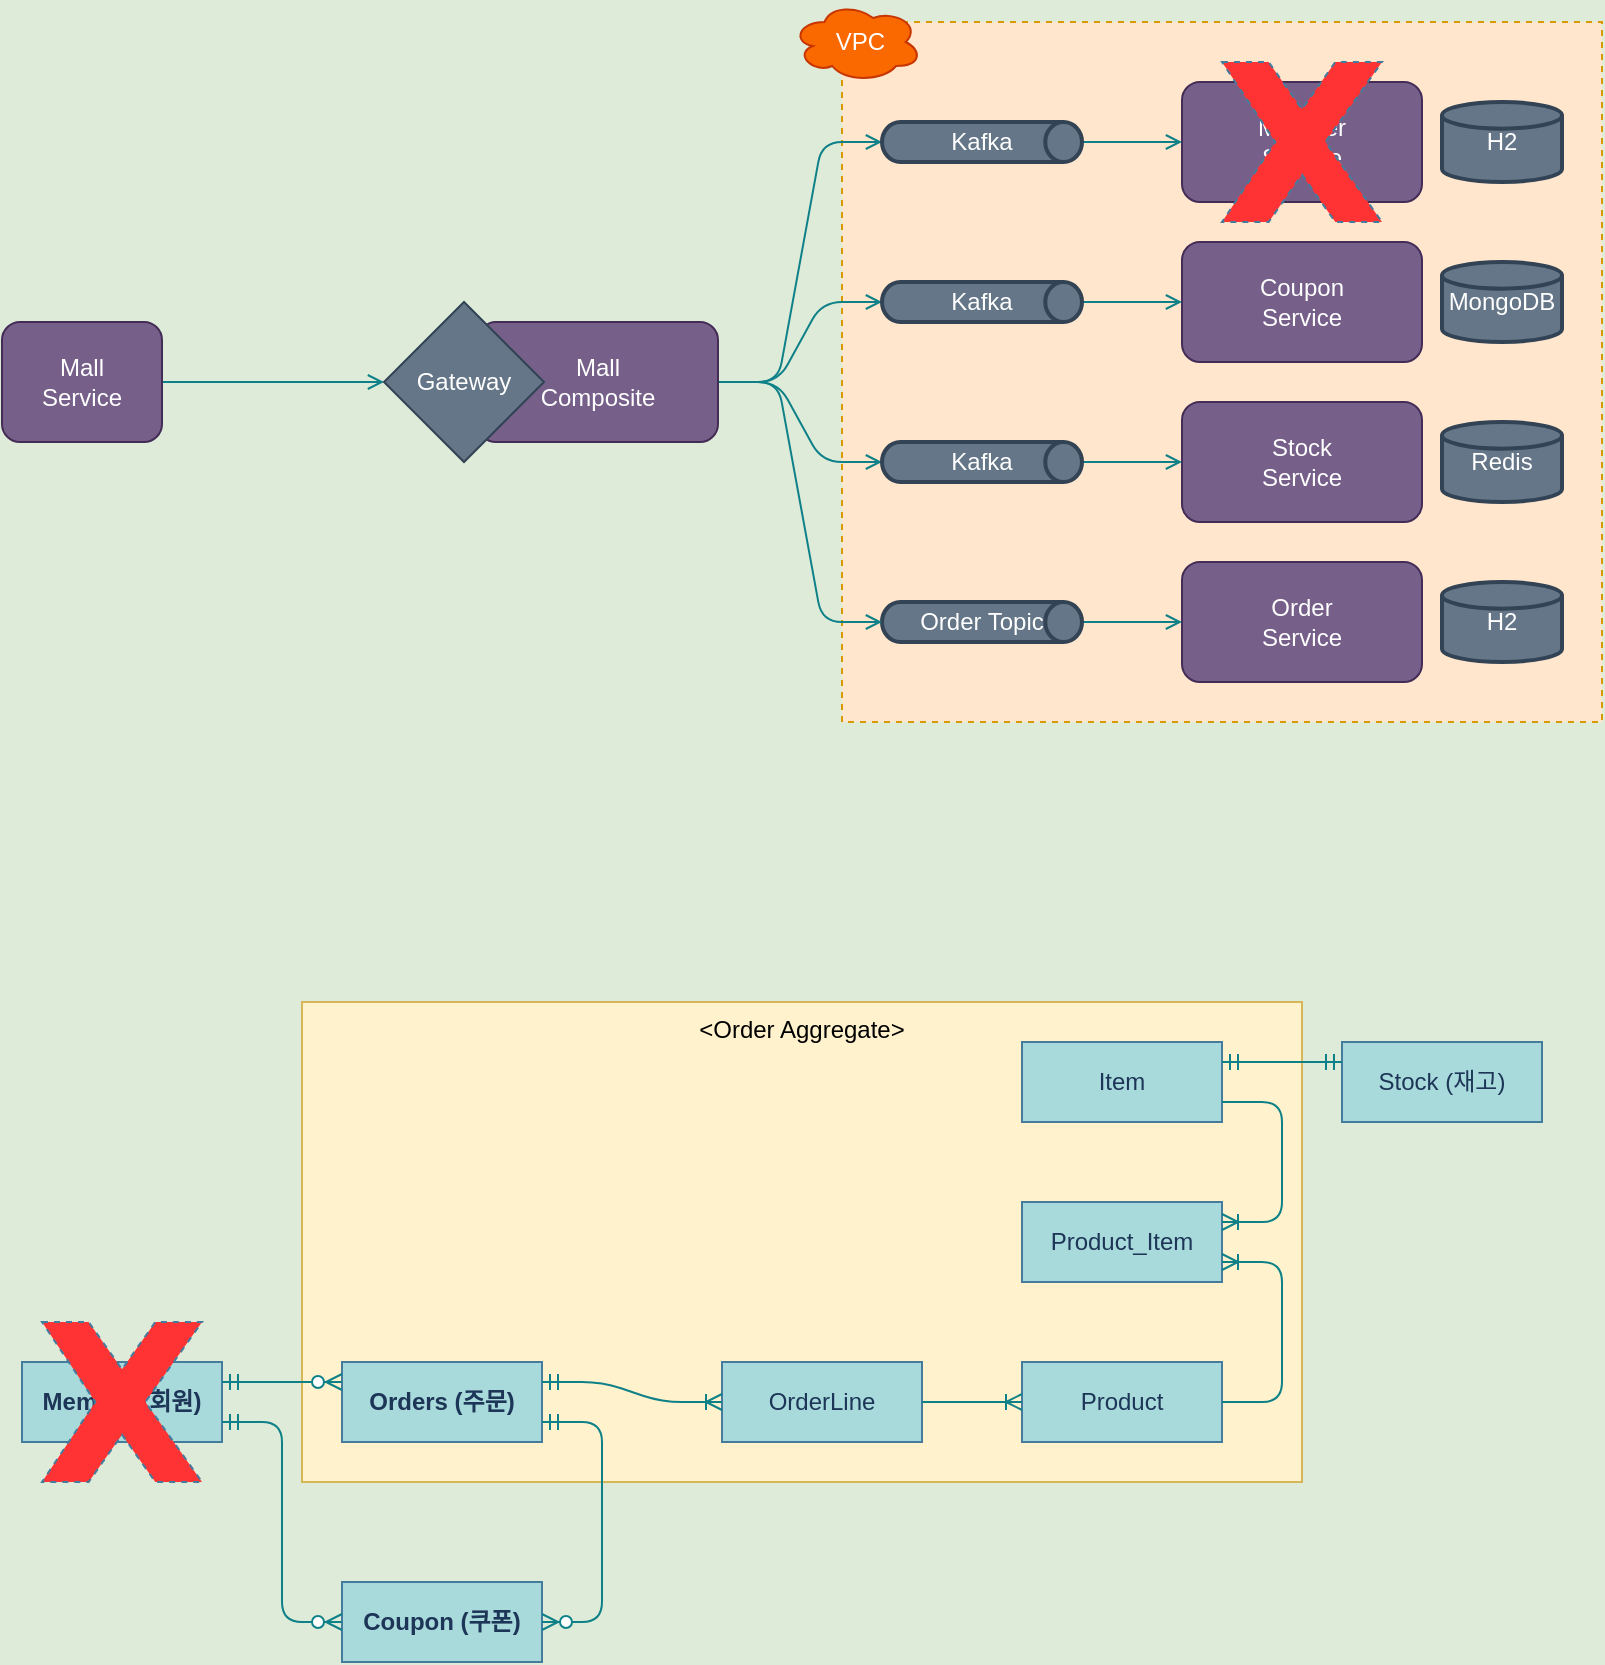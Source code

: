 <mxfile version="13.9.9" type="device"><diagram id="R2lEEEUBdFMjLlhIrx00" name="Page-1"><mxGraphModel dx="910" dy="846" grid="1" gridSize="10" guides="1" tooltips="1" connect="1" arrows="1" fold="1" page="1" pageScale="1" pageWidth="850" pageHeight="1100" background="#DEEBD8" math="0" shadow="0" extFonts="Permanent Marker^https://fonts.googleapis.com/css?family=Permanent+Marker"><root><mxCell id="0"/><mxCell id="1" parent="0"/><mxCell id="hkUC5d2hlP7rf3umbqAU-60" value="" style="rounded=0;whiteSpace=wrap;html=1;startSize=30;strokeColor=#d79b00;fillColor=#ffe6cc;fontSize=12;verticalAlign=top;dashed=1;" vertex="1" parent="1"><mxGeometry x="450" y="10" width="380" height="350" as="geometry"/></mxCell><mxCell id="hkUC5d2hlP7rf3umbqAU-45" value="&lt;font color=&quot;#000000&quot;&gt;&amp;lt;Order Aggregate&amp;gt;&lt;/font&gt;" style="rounded=0;whiteSpace=wrap;html=1;startSize=30;strokeColor=#d6b656;fillColor=#fff2cc;fontSize=12;verticalAlign=top;" vertex="1" parent="1"><mxGeometry x="180" y="500" width="500" height="240" as="geometry"/></mxCell><mxCell id="hkUC5d2hlP7rf3umbqAU-1" value="&lt;span&gt;Orders (주문)&lt;/span&gt;" style="whiteSpace=wrap;html=1;align=center;fillColor=#A8DADC;strokeColor=#457B9D;fontColor=#1D3557;fontStyle=1;startSize=30;" vertex="1" parent="1"><mxGeometry x="200" y="680" width="100" height="40" as="geometry"/></mxCell><mxCell id="hkUC5d2hlP7rf3umbqAU-5" value="&lt;span style=&quot;font-weight: 700&quot;&gt;Coupon (쿠폰)&lt;/span&gt;" style="whiteSpace=wrap;html=1;align=center;startSize=30;strokeColor=#457B9D;fillColor=#A8DADC;fontColor=#1D3557;" vertex="1" parent="1"><mxGeometry x="200" y="790" width="100" height="40" as="geometry"/></mxCell><mxCell id="hkUC5d2hlP7rf3umbqAU-6" value="&lt;span style=&quot;font-weight: 700&quot;&gt;Member (회원)&lt;/span&gt;" style="whiteSpace=wrap;html=1;align=center;startSize=30;strokeColor=#457B9D;fillColor=#A8DADC;fontColor=#1D3557;" vertex="1" parent="1"><mxGeometry x="40" y="680" width="100" height="40" as="geometry"/></mxCell><mxCell id="hkUC5d2hlP7rf3umbqAU-8" value="OrderLine" style="whiteSpace=wrap;html=1;align=center;startSize=30;strokeColor=#457B9D;fillColor=#A8DADC;fontColor=#1D3557;" vertex="1" parent="1"><mxGeometry x="390" y="680" width="100" height="40" as="geometry"/></mxCell><mxCell id="hkUC5d2hlP7rf3umbqAU-9" value="Product" style="whiteSpace=wrap;html=1;align=center;startSize=30;strokeColor=#457B9D;fillColor=#A8DADC;fontColor=#1D3557;" vertex="1" parent="1"><mxGeometry x="540" y="680" width="100" height="40" as="geometry"/></mxCell><mxCell id="hkUC5d2hlP7rf3umbqAU-10" value="Product_Item" style="whiteSpace=wrap;html=1;align=center;startSize=30;strokeColor=#457B9D;fillColor=#A8DADC;fontColor=#1D3557;" vertex="1" parent="1"><mxGeometry x="540" y="600" width="100" height="40" as="geometry"/></mxCell><mxCell id="hkUC5d2hlP7rf3umbqAU-19" value="" style="edgeStyle=entityRelationEdgeStyle;fontSize=12;html=1;endArrow=ERoneToMany;startArrow=ERmandOne;strokeColor=#0e8088;fillColor=#b0e3e6;entryX=0;entryY=0.5;entryDx=0;entryDy=0;exitX=1;exitY=0.25;exitDx=0;exitDy=0;" edge="1" parent="1" source="hkUC5d2hlP7rf3umbqAU-1" target="hkUC5d2hlP7rf3umbqAU-8"><mxGeometry width="100" height="100" relative="1" as="geometry"><mxPoint x="260" y="880" as="sourcePoint"/><mxPoint x="360" y="780" as="targetPoint"/></mxGeometry></mxCell><mxCell id="hkUC5d2hlP7rf3umbqAU-20" value="Order&lt;br&gt;Service" style="rounded=1;whiteSpace=wrap;html=1;startSize=30;strokeColor=#432D57;fillColor=#76608a;fontSize=12;fontColor=#ffffff;" vertex="1" parent="1"><mxGeometry x="620" y="280" width="120" height="60" as="geometry"/></mxCell><mxCell id="hkUC5d2hlP7rf3umbqAU-21" value="Coupon&lt;br&gt;Service" style="rounded=1;whiteSpace=wrap;html=1;startSize=30;strokeColor=#432D57;fillColor=#76608a;fontSize=12;fontColor=#ffffff;" vertex="1" parent="1"><mxGeometry x="620" y="120" width="120" height="60" as="geometry"/></mxCell><mxCell id="hkUC5d2hlP7rf3umbqAU-22" value="Member&lt;br&gt;Service" style="rounded=1;whiteSpace=wrap;html=1;startSize=30;strokeColor=#432D57;fillColor=#76608a;fontSize=12;fontColor=#ffffff;" vertex="1" parent="1"><mxGeometry x="620" y="40" width="120" height="60" as="geometry"/></mxCell><mxCell id="hkUC5d2hlP7rf3umbqAU-23" value="Stock&lt;br&gt;Service" style="rounded=1;whiteSpace=wrap;html=1;startSize=30;strokeColor=#432D57;fillColor=#76608a;fontSize=12;fontColor=#ffffff;" vertex="1" parent="1"><mxGeometry x="620" y="200" width="120" height="60" as="geometry"/></mxCell><mxCell id="hkUC5d2hlP7rf3umbqAU-55" style="edgeStyle=entityRelationEdgeStyle;orthogonalLoop=1;jettySize=auto;html=1;exitX=1;exitY=0.5;exitDx=0;exitDy=0;exitPerimeter=0;endArrow=open;endFill=0;strokeColor=#0e8088;fillColor=#b0e3e6;fontSize=12;" edge="1" parent="1" source="hkUC5d2hlP7rf3umbqAU-24" target="hkUC5d2hlP7rf3umbqAU-20"><mxGeometry relative="1" as="geometry"/></mxCell><mxCell id="hkUC5d2hlP7rf3umbqAU-24" value="Order Topic" style="strokeWidth=2;html=1;shape=mxgraph.flowchart.direct_data;whiteSpace=wrap;startSize=30;fillColor=#647687;fontSize=12;strokeColor=#314354;fontColor=#ffffff;" vertex="1" parent="1"><mxGeometry x="470" y="300" width="100" height="20" as="geometry"/></mxCell><mxCell id="hkUC5d2hlP7rf3umbqAU-51" style="edgeStyle=entityRelationEdgeStyle;orthogonalLoop=1;jettySize=auto;html=1;exitX=1;exitY=0.5;exitDx=0;exitDy=0;entryX=0;entryY=0.5;entryDx=0;entryDy=0;endArrow=open;strokeColor=#0e8088;fillColor=#b0e3e6;fontSize=12;endFill=0;" edge="1" parent="1" source="hkUC5d2hlP7rf3umbqAU-26" target="hkUC5d2hlP7rf3umbqAU-25"><mxGeometry relative="1" as="geometry"/></mxCell><mxCell id="hkUC5d2hlP7rf3umbqAU-26" value="Mall&lt;br&gt;Service" style="rounded=1;whiteSpace=wrap;html=1;startSize=30;strokeColor=#432D57;fillColor=#76608a;fontSize=12;fontColor=#ffffff;" vertex="1" parent="1"><mxGeometry x="30" y="160" width="80" height="60" as="geometry"/></mxCell><mxCell id="hkUC5d2hlP7rf3umbqAU-27" value="Redis" style="strokeWidth=2;html=1;shape=mxgraph.flowchart.database;whiteSpace=wrap;startSize=30;fillColor=#647687;fontSize=12;fontColor=#ffffff;strokeColor=#314354;" vertex="1" parent="1"><mxGeometry x="750" y="210" width="60" height="40" as="geometry"/></mxCell><mxCell id="hkUC5d2hlP7rf3umbqAU-28" value="H2" style="strokeWidth=2;html=1;shape=mxgraph.flowchart.database;whiteSpace=wrap;startSize=30;fillColor=#647687;fontSize=12;fontColor=#ffffff;strokeColor=#314354;" vertex="1" parent="1"><mxGeometry x="750" y="290" width="60" height="40" as="geometry"/></mxCell><mxCell id="hkUC5d2hlP7rf3umbqAU-29" value="MongoDB" style="strokeWidth=2;html=1;shape=mxgraph.flowchart.database;whiteSpace=wrap;startSize=30;fillColor=#647687;fontSize=12;fontColor=#ffffff;strokeColor=#314354;" vertex="1" parent="1"><mxGeometry x="750" y="130" width="60" height="40" as="geometry"/></mxCell><mxCell id="hkUC5d2hlP7rf3umbqAU-30" value="H2" style="strokeWidth=2;html=1;shape=mxgraph.flowchart.database;whiteSpace=wrap;startSize=30;fillColor=#647687;fontSize=12;fontColor=#ffffff;strokeColor=#314354;" vertex="1" parent="1"><mxGeometry x="750" y="50" width="60" height="40" as="geometry"/></mxCell><mxCell id="hkUC5d2hlP7rf3umbqAU-31" value="" style="edgeStyle=entityRelationEdgeStyle;fontSize=12;html=1;endArrow=ERzeroToMany;startArrow=ERmandOne;strokeColor=#0e8088;fillColor=#b0e3e6;exitX=1;exitY=0.75;exitDx=0;exitDy=0;entryX=0;entryY=0.5;entryDx=0;entryDy=0;" edge="1" parent="1" source="hkUC5d2hlP7rf3umbqAU-6" target="hkUC5d2hlP7rf3umbqAU-5"><mxGeometry width="100" height="100" relative="1" as="geometry"><mxPoint x="100" y="950" as="sourcePoint"/><mxPoint x="200" y="850" as="targetPoint"/></mxGeometry></mxCell><mxCell id="hkUC5d2hlP7rf3umbqAU-32" value="" style="edgeStyle=entityRelationEdgeStyle;fontSize=12;html=1;endArrow=ERzeroToMany;startArrow=ERmandOne;strokeColor=#0e8088;fillColor=#b0e3e6;exitX=1;exitY=0.25;exitDx=0;exitDy=0;entryX=0;entryY=0.25;entryDx=0;entryDy=0;" edge="1" parent="1" source="hkUC5d2hlP7rf3umbqAU-6" target="hkUC5d2hlP7rf3umbqAU-1"><mxGeometry width="100" height="100" relative="1" as="geometry"><mxPoint x="180" y="580" as="sourcePoint"/><mxPoint x="240" y="680" as="targetPoint"/></mxGeometry></mxCell><mxCell id="hkUC5d2hlP7rf3umbqAU-34" value="" style="edgeStyle=entityRelationEdgeStyle;fontSize=12;html=1;endArrow=ERzeroToMany;startArrow=ERmandOne;strokeColor=#0e8088;fillColor=#b0e3e6;exitX=1;exitY=0.75;exitDx=0;exitDy=0;entryX=1;entryY=0.5;entryDx=0;entryDy=0;" edge="1" parent="1" source="hkUC5d2hlP7rf3umbqAU-1" target="hkUC5d2hlP7rf3umbqAU-5"><mxGeometry width="100" height="100" relative="1" as="geometry"><mxPoint x="170" y="720" as="sourcePoint"/><mxPoint x="230" y="820" as="targetPoint"/></mxGeometry></mxCell><mxCell id="hkUC5d2hlP7rf3umbqAU-36" value="Item" style="whiteSpace=wrap;html=1;align=center;startSize=30;strokeColor=#457B9D;fillColor=#A8DADC;fontSize=12;fontColor=#1D3557;direction=east;" vertex="1" parent="1"><mxGeometry x="540" y="520" width="100" height="40" as="geometry"/></mxCell><mxCell id="hkUC5d2hlP7rf3umbqAU-39" value="" style="edgeStyle=entityRelationEdgeStyle;fontSize=12;html=1;endArrow=ERoneToMany;strokeColor=#0e8088;fillColor=#b0e3e6;entryX=1;entryY=0.75;entryDx=0;entryDy=0;exitX=1;exitY=0.5;exitDx=0;exitDy=0;" edge="1" parent="1" source="hkUC5d2hlP7rf3umbqAU-9" target="hkUC5d2hlP7rf3umbqAU-10"><mxGeometry width="100" height="100" relative="1" as="geometry"><mxPoint x="680" y="880" as="sourcePoint"/><mxPoint x="780" y="780" as="targetPoint"/></mxGeometry></mxCell><mxCell id="hkUC5d2hlP7rf3umbqAU-40" value="" style="edgeStyle=entityRelationEdgeStyle;fontSize=12;html=1;endArrow=ERoneToMany;strokeColor=#0e8088;fillColor=#b0e3e6;entryX=1;entryY=0.25;entryDx=0;entryDy=0;exitX=1;exitY=0.75;exitDx=0;exitDy=0;" edge="1" parent="1" source="hkUC5d2hlP7rf3umbqAU-36" target="hkUC5d2hlP7rf3umbqAU-10"><mxGeometry width="100" height="100" relative="1" as="geometry"><mxPoint x="610" y="590" as="sourcePoint"/><mxPoint x="610" y="510" as="targetPoint"/></mxGeometry></mxCell><mxCell id="hkUC5d2hlP7rf3umbqAU-42" value="" style="edgeStyle=entityRelationEdgeStyle;fontSize=12;html=1;endArrow=ERoneToMany;strokeColor=#0e8088;fillColor=#b0e3e6;entryX=0;entryY=0.5;entryDx=0;entryDy=0;exitX=1;exitY=0.5;exitDx=0;exitDy=0;" edge="1" parent="1" source="hkUC5d2hlP7rf3umbqAU-8" target="hkUC5d2hlP7rf3umbqAU-9"><mxGeometry width="100" height="100" relative="1" as="geometry"><mxPoint x="500" y="720" as="sourcePoint"/><mxPoint x="510" y="800" as="targetPoint"/></mxGeometry></mxCell><mxCell id="hkUC5d2hlP7rf3umbqAU-43" value="Stock (재고)" style="whiteSpace=wrap;html=1;align=center;startSize=30;strokeColor=#457B9D;fillColor=#A8DADC;fontSize=12;fontColor=#1D3557;" vertex="1" parent="1"><mxGeometry x="700" y="520" width="100" height="40" as="geometry"/></mxCell><mxCell id="hkUC5d2hlP7rf3umbqAU-44" value="" style="edgeStyle=entityRelationEdgeStyle;fontSize=12;html=1;endArrow=ERmandOne;startArrow=ERmandOne;strokeColor=#0e8088;fillColor=#b0e3e6;exitX=1;exitY=0.25;exitDx=0;exitDy=0;entryX=0;entryY=0.25;entryDx=0;entryDy=0;" edge="1" parent="1" source="hkUC5d2hlP7rf3umbqAU-36" target="hkUC5d2hlP7rf3umbqAU-43"><mxGeometry width="100" height="100" relative="1" as="geometry"><mxPoint x="670" y="590" as="sourcePoint"/><mxPoint x="770" y="490" as="targetPoint"/></mxGeometry></mxCell><mxCell id="hkUC5d2hlP7rf3umbqAU-52" style="edgeStyle=entityRelationEdgeStyle;orthogonalLoop=1;jettySize=auto;html=1;exitX=1;exitY=0.5;exitDx=0;exitDy=0;entryX=0;entryY=0.5;entryDx=0;entryDy=0;entryPerimeter=0;endArrow=open;endFill=0;strokeColor=#0e8088;fillColor=#b0e3e6;fontSize=12;" edge="1" parent="1" source="hkUC5d2hlP7rf3umbqAU-47" target="hkUC5d2hlP7rf3umbqAU-49"><mxGeometry relative="1" as="geometry"/></mxCell><mxCell id="hkUC5d2hlP7rf3umbqAU-54" style="edgeStyle=entityRelationEdgeStyle;orthogonalLoop=1;jettySize=auto;html=1;exitX=1;exitY=0.5;exitDx=0;exitDy=0;entryX=0;entryY=0.5;entryDx=0;entryDy=0;entryPerimeter=0;endArrow=open;endFill=0;strokeColor=#0e8088;fillColor=#b0e3e6;fontSize=12;" edge="1" parent="1" source="hkUC5d2hlP7rf3umbqAU-47" target="hkUC5d2hlP7rf3umbqAU-24"><mxGeometry relative="1" as="geometry"/></mxCell><mxCell id="hkUC5d2hlP7rf3umbqAU-56" style="edgeStyle=entityRelationEdgeStyle;orthogonalLoop=1;jettySize=auto;html=1;exitX=1;exitY=0.5;exitDx=0;exitDy=0;entryX=0;entryY=0.5;entryDx=0;entryDy=0;entryPerimeter=0;endArrow=open;endFill=0;strokeColor=#0e8088;fillColor=#b0e3e6;fontSize=12;" edge="1" parent="1" source="hkUC5d2hlP7rf3umbqAU-47" target="hkUC5d2hlP7rf3umbqAU-48"><mxGeometry relative="1" as="geometry"/></mxCell><mxCell id="hkUC5d2hlP7rf3umbqAU-58" style="edgeStyle=entityRelationEdgeStyle;orthogonalLoop=1;jettySize=auto;html=1;exitX=1;exitY=0.5;exitDx=0;exitDy=0;entryX=0;entryY=0.5;entryDx=0;entryDy=0;entryPerimeter=0;endArrow=open;endFill=0;strokeColor=#0e8088;fillColor=#b0e3e6;fontSize=12;" edge="1" parent="1" source="hkUC5d2hlP7rf3umbqAU-47" target="hkUC5d2hlP7rf3umbqAU-50"><mxGeometry relative="1" as="geometry"/></mxCell><mxCell id="hkUC5d2hlP7rf3umbqAU-47" value="Mall&lt;br&gt;Composite" style="rounded=1;whiteSpace=wrap;html=1;startSize=30;strokeColor=#432D57;fillColor=#76608a;fontSize=12;fontColor=#ffffff;" vertex="1" parent="1"><mxGeometry x="268" y="160" width="120" height="60" as="geometry"/></mxCell><mxCell id="hkUC5d2hlP7rf3umbqAU-25" value="Gateway" style="rhombus;whiteSpace=wrap;html=1;startSize=30;strokeColor=#314354;fillColor=#647687;fontSize=12;fontColor=#ffffff;" vertex="1" parent="1"><mxGeometry x="221" y="150" width="80" height="80" as="geometry"/></mxCell><mxCell id="hkUC5d2hlP7rf3umbqAU-57" style="edgeStyle=entityRelationEdgeStyle;orthogonalLoop=1;jettySize=auto;html=1;exitX=1;exitY=0.5;exitDx=0;exitDy=0;exitPerimeter=0;entryX=0;entryY=0.5;entryDx=0;entryDy=0;endArrow=open;endFill=0;strokeColor=#0e8088;fillColor=#b0e3e6;fontSize=12;" edge="1" parent="1" source="hkUC5d2hlP7rf3umbqAU-48" target="hkUC5d2hlP7rf3umbqAU-23"><mxGeometry relative="1" as="geometry"/></mxCell><mxCell id="hkUC5d2hlP7rf3umbqAU-48" value="Kafka" style="strokeWidth=2;html=1;shape=mxgraph.flowchart.direct_data;whiteSpace=wrap;startSize=30;fillColor=#647687;fontSize=12;strokeColor=#314354;fontColor=#ffffff;" vertex="1" parent="1"><mxGeometry x="470" y="220" width="100" height="20" as="geometry"/></mxCell><mxCell id="hkUC5d2hlP7rf3umbqAU-53" style="edgeStyle=entityRelationEdgeStyle;orthogonalLoop=1;jettySize=auto;html=1;exitX=1;exitY=0.5;exitDx=0;exitDy=0;exitPerimeter=0;entryX=0;entryY=0.5;entryDx=0;entryDy=0;endArrow=open;endFill=0;strokeColor=#0e8088;fillColor=#b0e3e6;fontSize=12;" edge="1" parent="1" source="hkUC5d2hlP7rf3umbqAU-49" target="hkUC5d2hlP7rf3umbqAU-21"><mxGeometry relative="1" as="geometry"/></mxCell><mxCell id="hkUC5d2hlP7rf3umbqAU-49" value="Kafka" style="strokeWidth=2;html=1;shape=mxgraph.flowchart.direct_data;whiteSpace=wrap;startSize=30;fillColor=#647687;fontSize=12;strokeColor=#314354;fontColor=#ffffff;" vertex="1" parent="1"><mxGeometry x="470" y="140" width="100" height="20" as="geometry"/></mxCell><mxCell id="hkUC5d2hlP7rf3umbqAU-59" style="edgeStyle=entityRelationEdgeStyle;orthogonalLoop=1;jettySize=auto;html=1;exitX=1;exitY=0.5;exitDx=0;exitDy=0;exitPerimeter=0;entryX=0;entryY=0.5;entryDx=0;entryDy=0;endArrow=open;endFill=0;strokeColor=#0e8088;fillColor=#b0e3e6;fontSize=12;" edge="1" parent="1" source="hkUC5d2hlP7rf3umbqAU-50" target="hkUC5d2hlP7rf3umbqAU-22"><mxGeometry relative="1" as="geometry"/></mxCell><mxCell id="hkUC5d2hlP7rf3umbqAU-50" value="Kafka" style="strokeWidth=2;html=1;shape=mxgraph.flowchart.direct_data;whiteSpace=wrap;startSize=30;fillColor=#647687;fontSize=12;strokeColor=#314354;fontColor=#ffffff;" vertex="1" parent="1"><mxGeometry x="470" y="60" width="100" height="20" as="geometry"/></mxCell><mxCell id="hkUC5d2hlP7rf3umbqAU-61" value="&amp;nbsp;VPC" style="ellipse;shape=cloud;whiteSpace=wrap;html=1;startSize=30;strokeColor=#C73500;fillColor=#fa6800;fontSize=12;fontColor=#ffffff;" vertex="1" parent="1"><mxGeometry x="425" width="65" height="40" as="geometry"/></mxCell><mxCell id="hkUC5d2hlP7rf3umbqAU-63" value="" style="verticalLabelPosition=bottom;verticalAlign=top;html=1;shape=mxgraph.basic.x;dashed=1;startSize=30;strokeColor=#457B9D;fontSize=12;fontColor=#1D3557;fillColor=#FF3333;" vertex="1" parent="1"><mxGeometry x="50" y="660" width="80" height="80" as="geometry"/></mxCell><mxCell id="hkUC5d2hlP7rf3umbqAU-64" value="" style="verticalLabelPosition=bottom;verticalAlign=top;html=1;shape=mxgraph.basic.x;dashed=1;startSize=30;strokeColor=#457B9D;fontSize=12;fontColor=#1D3557;fillColor=#FF3333;" vertex="1" parent="1"><mxGeometry x="640" y="30" width="80" height="80" as="geometry"/></mxCell></root></mxGraphModel></diagram></mxfile>